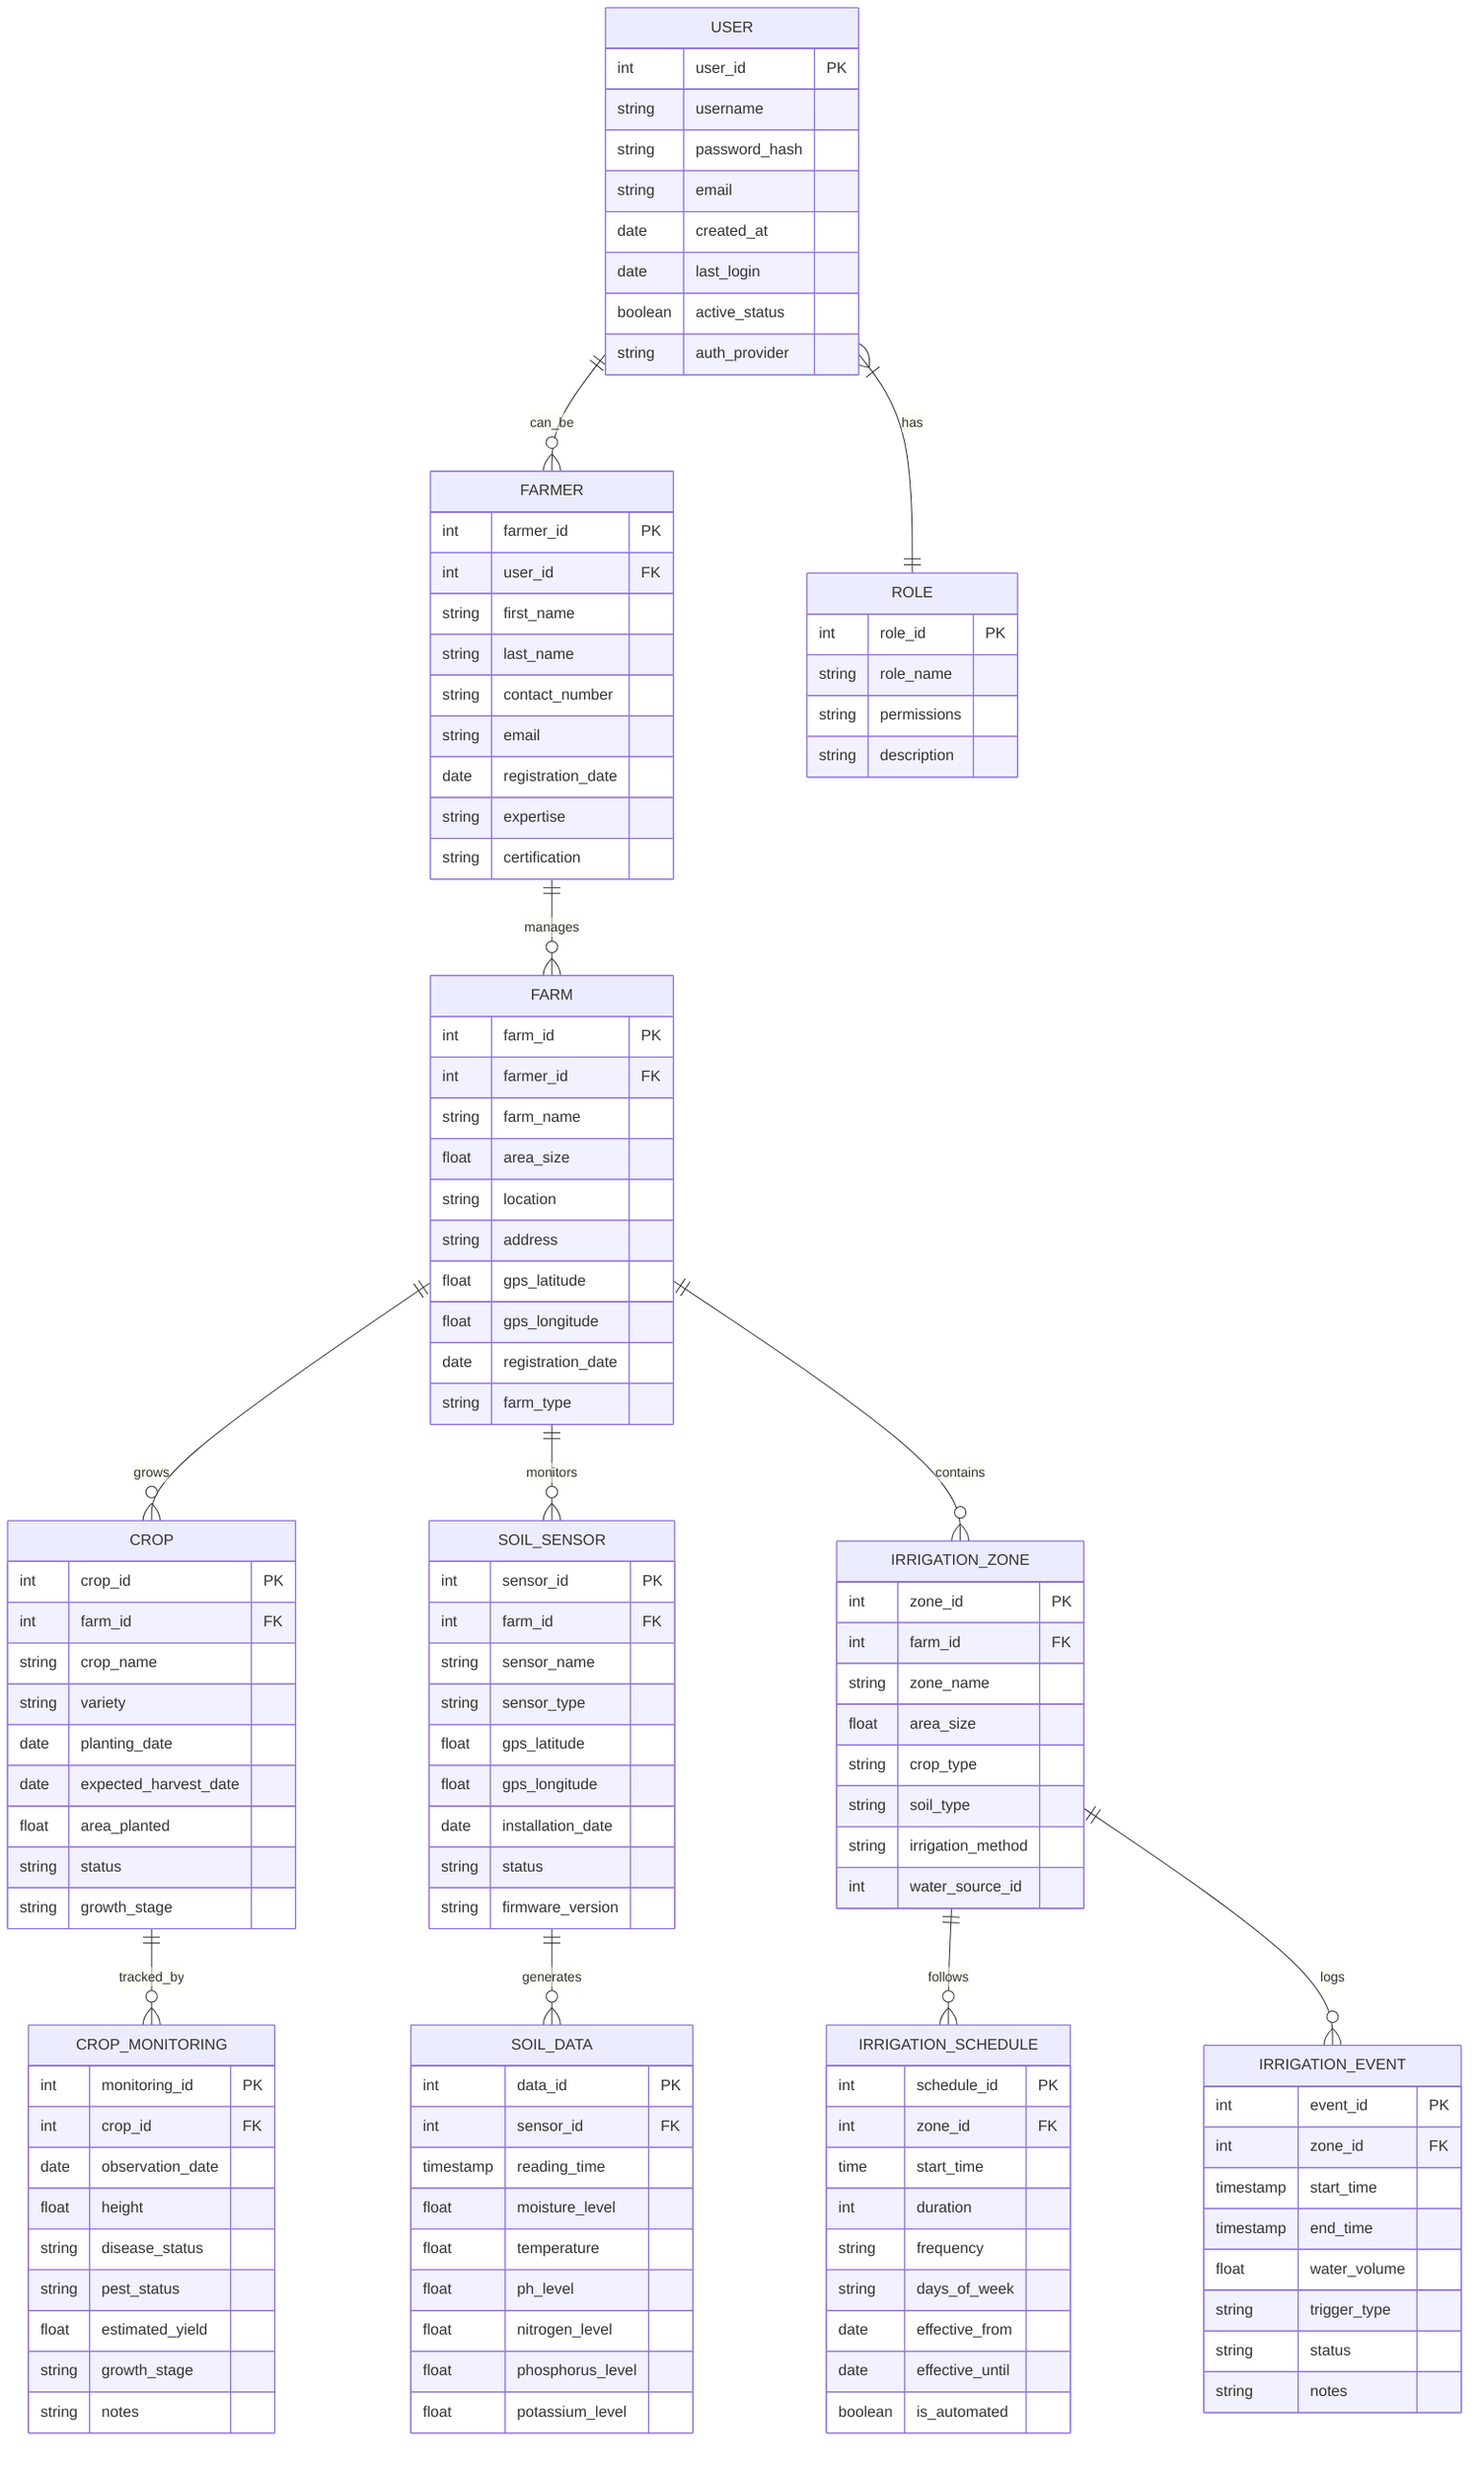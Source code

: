 erDiagram
    FARMER ||--o{ FARM : "manages"
    FARM ||--o{ CROP : "grows"
    FARM ||--o{ SOIL_SENSOR : "monitors"
    FARM ||--o{ IRRIGATION_ZONE : "contains"
    CROP ||--o{ CROP_MONITORING : "tracked_by"
    SOIL_SENSOR ||--o{ SOIL_DATA : "generates"
    IRRIGATION_ZONE ||--o{ IRRIGATION_SCHEDULE : "follows"
    IRRIGATION_ZONE ||--o{ IRRIGATION_EVENT : "logs"
    USER }|--|| ROLE : "has"
    USER ||--o{ FARMER : "can_be"
    
    FARMER {
        int farmer_id PK
        int user_id FK
        string first_name
        string last_name
        string contact_number
        string email
        date registration_date
        string expertise
        string certification
    }
    
    FARM {
        int farm_id PK
        int farmer_id FK
        string farm_name
        float area_size
        string location
        string address
        float gps_latitude
        float gps_longitude
        date registration_date
        string farm_type
    }
    
    CROP {
        int crop_id PK
        int farm_id FK
        string crop_name
        string variety
        date planting_date
        date expected_harvest_date
        float area_planted
        string status
        string growth_stage
    }
    
    SOIL_SENSOR {
        int sensor_id PK
        int farm_id FK
        string sensor_name
        string sensor_type
        float gps_latitude
        float gps_longitude
        date installation_date
        string status
        string firmware_version
    }
    
    SOIL_DATA {
        int data_id PK
        int sensor_id FK
        timestamp reading_time
        float moisture_level
        float temperature
        float ph_level
        float nitrogen_level
        float phosphorus_level
        float potassium_level
    }
    
    IRRIGATION_ZONE {
        int zone_id PK
        int farm_id FK
        string zone_name
        float area_size
        string crop_type
        string soil_type
        string irrigation_method
        int water_source_id
    }
    
    IRRIGATION_SCHEDULE {
        int schedule_id PK
        int zone_id FK
        time start_time
        int duration
        string frequency
        string days_of_week
        date effective_from
        date effective_until
        boolean is_automated
    }
    
    IRRIGATION_EVENT {
        int event_id PK
        int zone_id FK
        timestamp start_time
        timestamp end_time
        float water_volume
        string trigger_type
        string status
        string notes
    }
    
    CROP_MONITORING {
        int monitoring_id PK
        int crop_id FK
        date observation_date
        float height
        string disease_status
        string pest_status
        float estimated_yield
        string growth_stage
        string notes
    }
    
    USER {
        int user_id PK
        string username
        string password_hash
        string email
        date created_at
        date last_login
        boolean active_status
        string auth_provider
    }
    
    ROLE {
        int role_id PK
        string role_name
        string permissions
        string description
    }